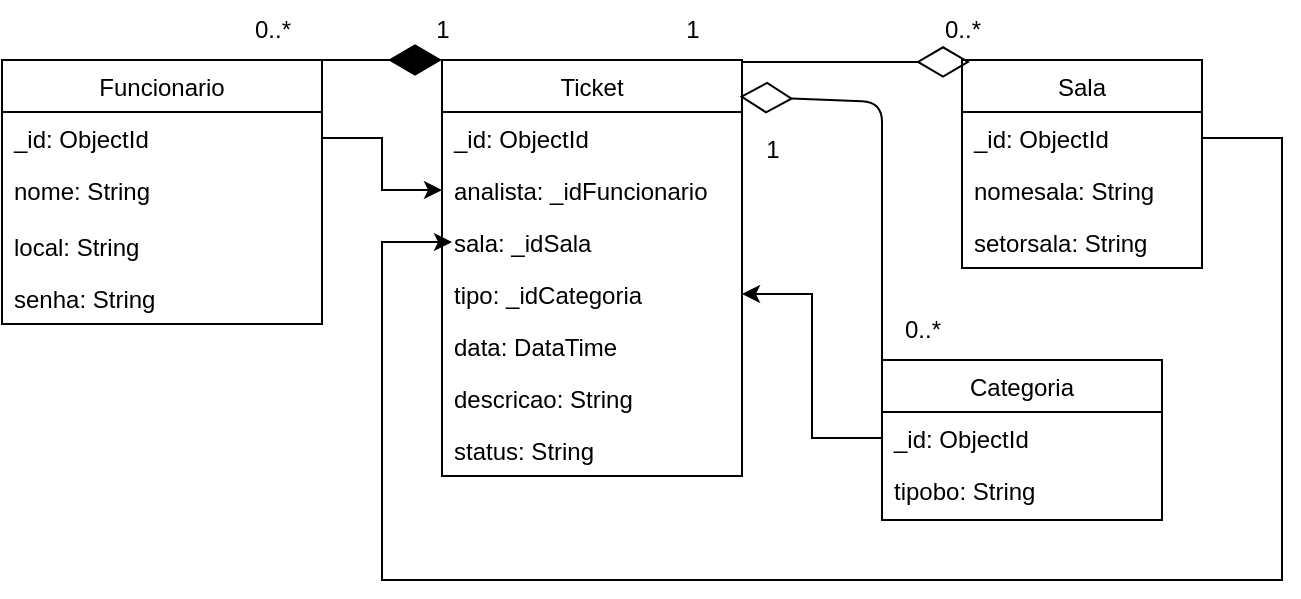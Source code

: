 <mxfile version="24.2.5" type="device">
  <diagram id="z1HYnriZMkcdqQTkhyPY" name="Page-1">
    <mxGraphModel dx="1120" dy="460" grid="1" gridSize="10" guides="1" tooltips="1" connect="1" arrows="1" fold="1" page="1" pageScale="1" pageWidth="850" pageHeight="1100" math="0" shadow="0">
      <root>
        <mxCell id="0" />
        <mxCell id="1" parent="0" />
        <mxCell id="2" value="Funcionario" style="swimlane;fontStyle=0;childLayout=stackLayout;horizontal=1;startSize=26;fillColor=none;horizontalStack=0;resizeParent=1;resizeParentMax=0;resizeLast=0;collapsible=1;marginBottom=0;" parent="1" vertex="1">
          <mxGeometry x="60" y="90" width="160" height="132" as="geometry" />
        </mxCell>
        <mxCell id="4" value="_id: ObjectId" style="text;strokeColor=none;fillColor=none;align=left;verticalAlign=top;spacingLeft=4;spacingRight=4;overflow=hidden;rotatable=0;points=[[0,0.5],[1,0.5]];portConstraint=eastwest;" parent="2" vertex="1">
          <mxGeometry y="26" width="160" height="26" as="geometry" />
        </mxCell>
        <mxCell id="5" value="nome: String" style="text;strokeColor=none;fillColor=none;align=left;verticalAlign=top;spacingLeft=4;spacingRight=4;overflow=hidden;rotatable=0;points=[[0,0.5],[1,0.5]];portConstraint=eastwest;" parent="2" vertex="1">
          <mxGeometry y="52" width="160" height="28" as="geometry" />
        </mxCell>
        <mxCell id="6" value="local: String" style="text;strokeColor=none;fillColor=none;align=left;verticalAlign=top;spacingLeft=4;spacingRight=4;overflow=hidden;rotatable=0;points=[[0,0.5],[1,0.5]];portConstraint=eastwest;" parent="2" vertex="1">
          <mxGeometry y="80" width="160" height="26" as="geometry" />
        </mxCell>
        <mxCell id="38K3C1xZ2s45HLlyxykF-46" value="senha: String" style="text;strokeColor=none;fillColor=none;align=left;verticalAlign=top;spacingLeft=4;spacingRight=4;overflow=hidden;rotatable=0;points=[[0,0.5],[1,0.5]];portConstraint=eastwest;" vertex="1" parent="2">
          <mxGeometry y="106" width="160" height="26" as="geometry" />
        </mxCell>
        <mxCell id="9" value="Sala" style="swimlane;fontStyle=0;childLayout=stackLayout;horizontal=1;startSize=26;fillColor=none;horizontalStack=0;resizeParent=1;resizeParentMax=0;resizeLast=0;collapsible=1;marginBottom=0;" parent="1" vertex="1">
          <mxGeometry x="540" y="90" width="120" height="104" as="geometry" />
        </mxCell>
        <mxCell id="10" value="_id: ObjectId" style="text;strokeColor=none;fillColor=none;align=left;verticalAlign=top;spacingLeft=4;spacingRight=4;overflow=hidden;rotatable=0;points=[[0,0.5],[1,0.5]];portConstraint=eastwest;" parent="9" vertex="1">
          <mxGeometry y="26" width="120" height="26" as="geometry" />
        </mxCell>
        <mxCell id="11" value="nomesala: String" style="text;strokeColor=none;fillColor=none;align=left;verticalAlign=top;spacingLeft=4;spacingRight=4;overflow=hidden;rotatable=0;points=[[0,0.5],[1,0.5]];portConstraint=eastwest;" parent="9" vertex="1">
          <mxGeometry y="52" width="120" height="26" as="geometry" />
        </mxCell>
        <mxCell id="12" value="setorsala: String" style="text;strokeColor=none;fillColor=none;align=left;verticalAlign=top;spacingLeft=4;spacingRight=4;overflow=hidden;rotatable=0;points=[[0,0.5],[1,0.5]];portConstraint=eastwest;" parent="9" vertex="1">
          <mxGeometry y="78" width="120" height="26" as="geometry" />
        </mxCell>
        <mxCell id="13" value="Ticket" style="swimlane;fontStyle=0;childLayout=stackLayout;horizontal=1;startSize=26;fillColor=none;horizontalStack=0;resizeParent=1;resizeParentMax=0;resizeLast=0;collapsible=1;marginBottom=0;" parent="1" vertex="1">
          <mxGeometry x="280" y="90" width="150" height="208" as="geometry" />
        </mxCell>
        <mxCell id="14" value="_id: ObjectId" style="text;strokeColor=none;fillColor=none;align=left;verticalAlign=top;spacingLeft=4;spacingRight=4;overflow=hidden;rotatable=0;points=[[0,0.5],[1,0.5]];portConstraint=eastwest;" parent="13" vertex="1">
          <mxGeometry y="26" width="150" height="26" as="geometry" />
        </mxCell>
        <mxCell id="29" value="analista: _idFuncionario" style="text;strokeColor=none;fillColor=none;align=left;verticalAlign=top;spacingLeft=4;spacingRight=4;overflow=hidden;rotatable=0;points=[[0,0.5],[1,0.5]];portConstraint=eastwest;" parent="13" vertex="1">
          <mxGeometry y="52" width="150" height="26" as="geometry" />
        </mxCell>
        <mxCell id="15" value="sala: _idSala" style="text;strokeColor=none;fillColor=none;align=left;verticalAlign=top;spacingLeft=4;spacingRight=4;overflow=hidden;rotatable=0;points=[[0,0.5],[1,0.5]];portConstraint=eastwest;" parent="13" vertex="1">
          <mxGeometry y="78" width="150" height="26" as="geometry" />
        </mxCell>
        <mxCell id="20" value="tipo: _idCategoria" style="text;strokeColor=none;fillColor=none;align=left;verticalAlign=top;spacingLeft=4;spacingRight=4;overflow=hidden;rotatable=0;points=[[0,0.5],[1,0.5]];portConstraint=eastwest;" parent="13" vertex="1">
          <mxGeometry y="104" width="150" height="26" as="geometry" />
        </mxCell>
        <mxCell id="19" value="data: DataTime" style="text;strokeColor=none;fillColor=none;align=left;verticalAlign=top;spacingLeft=4;spacingRight=4;overflow=hidden;rotatable=0;points=[[0,0.5],[1,0.5]];portConstraint=eastwest;" parent="13" vertex="1">
          <mxGeometry y="130" width="150" height="26" as="geometry" />
        </mxCell>
        <mxCell id="18" value="descricao: String" style="text;strokeColor=none;fillColor=none;align=left;verticalAlign=top;spacingLeft=4;spacingRight=4;overflow=hidden;rotatable=0;points=[[0,0.5],[1,0.5]];portConstraint=eastwest;" parent="13" vertex="1">
          <mxGeometry y="156" width="150" height="26" as="geometry" />
        </mxCell>
        <mxCell id="43" value="status: String" style="text;strokeColor=none;fillColor=none;align=left;verticalAlign=top;spacingLeft=4;spacingRight=4;overflow=hidden;rotatable=0;points=[[0,0.5],[1,0.5]];portConstraint=eastwest;" parent="13" vertex="1">
          <mxGeometry y="182" width="150" height="26" as="geometry" />
        </mxCell>
        <mxCell id="26" value="0..*" style="text;html=1;align=center;verticalAlign=middle;resizable=0;points=[];autosize=1;strokeColor=none;fillColor=none;" parent="1" vertex="1">
          <mxGeometry x="175" y="60" width="40" height="30" as="geometry" />
        </mxCell>
        <mxCell id="27" value="1" style="text;html=1;align=center;verticalAlign=middle;resizable=0;points=[];autosize=1;strokeColor=none;fillColor=none;" parent="1" vertex="1">
          <mxGeometry x="265" y="60" width="30" height="30" as="geometry" />
        </mxCell>
        <mxCell id="28" value="0..*" style="text;html=1;align=center;verticalAlign=middle;resizable=0;points=[];autosize=1;strokeColor=none;fillColor=none;" parent="1" vertex="1">
          <mxGeometry x="520" y="60" width="40" height="30" as="geometry" />
        </mxCell>
        <mxCell id="30" value="" style="endArrow=none;endFill=1;endSize=24;html=1;exitX=1;exitY=0;exitDx=0;exitDy=0;" parent="1" target="24" edge="1">
          <mxGeometry width="160" relative="1" as="geometry">
            <mxPoint x="400" y="90" as="sourcePoint" />
            <mxPoint x="480" y="90" as="targetPoint" />
          </mxGeometry>
        </mxCell>
        <mxCell id="24" value="1&lt;br&gt;" style="text;html=1;align=center;verticalAlign=middle;resizable=0;points=[];autosize=1;strokeColor=none;fillColor=none;" parent="1" vertex="1">
          <mxGeometry x="390" y="60" width="30" height="30" as="geometry" />
        </mxCell>
        <mxCell id="32" value="" style="endArrow=diamondThin;endFill=1;endSize=24;html=1;exitX=0.662;exitY=1;exitDx=0;exitDy=0;startArrow=none;exitPerimeter=0;" parent="1" source="26" edge="1">
          <mxGeometry width="160" relative="1" as="geometry">
            <mxPoint x="220" y="75" as="sourcePoint" />
            <mxPoint x="280" y="90" as="targetPoint" />
          </mxGeometry>
        </mxCell>
        <mxCell id="33" value="Categoria" style="swimlane;fontStyle=0;childLayout=stackLayout;horizontal=1;startSize=26;fillColor=none;horizontalStack=0;resizeParent=1;resizeParentMax=0;resizeLast=0;collapsible=1;marginBottom=0;" parent="1" vertex="1">
          <mxGeometry x="500" y="240" width="140" height="80" as="geometry" />
        </mxCell>
        <mxCell id="34" value="_id: ObjectId" style="text;strokeColor=none;fillColor=none;align=left;verticalAlign=top;spacingLeft=4;spacingRight=4;overflow=hidden;rotatable=0;points=[[0,0.5],[1,0.5]];portConstraint=eastwest;" parent="33" vertex="1">
          <mxGeometry y="26" width="140" height="26" as="geometry" />
        </mxCell>
        <mxCell id="35" value="tipobo: String" style="text;strokeColor=none;fillColor=none;align=left;verticalAlign=top;spacingLeft=4;spacingRight=4;overflow=hidden;rotatable=0;points=[[0,0.5],[1,0.5]];portConstraint=eastwest;" parent="33" vertex="1">
          <mxGeometry y="52" width="140" height="28" as="geometry" />
        </mxCell>
        <mxCell id="38" value="" style="endArrow=diamondThin;endFill=0;endSize=24;html=1;exitX=0;exitY=0;exitDx=0;exitDy=0;entryX=0.992;entryY=0.088;entryDx=0;entryDy=0;entryPerimeter=0;" parent="1" source="33" target="13" edge="1">
          <mxGeometry width="160" relative="1" as="geometry">
            <mxPoint x="580" y="220" as="sourcePoint" />
            <mxPoint x="410" y="110" as="targetPoint" />
            <Array as="points">
              <mxPoint x="500" y="111" />
            </Array>
          </mxGeometry>
        </mxCell>
        <mxCell id="39" value="1&lt;br&gt;" style="text;html=1;align=center;verticalAlign=middle;resizable=0;points=[];autosize=1;strokeColor=none;fillColor=none;" parent="1" vertex="1">
          <mxGeometry x="430" y="120" width="30" height="30" as="geometry" />
        </mxCell>
        <mxCell id="40" value="0..*" style="text;html=1;align=center;verticalAlign=middle;resizable=0;points=[];autosize=1;strokeColor=none;fillColor=none;" parent="1" vertex="1">
          <mxGeometry x="500" y="210" width="40" height="30" as="geometry" />
        </mxCell>
        <mxCell id="31" value="" style="endArrow=diamondThin;endFill=0;endSize=24;html=1;entryX=0.6;entryY=1.033;entryDx=0;entryDy=0;entryPerimeter=0;" parent="1" edge="1" target="28">
          <mxGeometry width="160" relative="1" as="geometry">
            <mxPoint x="430" y="91" as="sourcePoint" />
            <mxPoint x="560" y="90" as="targetPoint" />
            <Array as="points" />
          </mxGeometry>
        </mxCell>
        <mxCell id="38K3C1xZ2s45HLlyxykF-47" style="edgeStyle=orthogonalEdgeStyle;rounded=0;orthogonalLoop=1;jettySize=auto;html=1;exitX=1;exitY=0.5;exitDx=0;exitDy=0;" edge="1" parent="1" source="4" target="29">
          <mxGeometry relative="1" as="geometry" />
        </mxCell>
        <mxCell id="38K3C1xZ2s45HLlyxykF-48" style="edgeStyle=orthogonalEdgeStyle;rounded=0;orthogonalLoop=1;jettySize=auto;html=1;exitX=0;exitY=0.5;exitDx=0;exitDy=0;entryX=1;entryY=0.5;entryDx=0;entryDy=0;" edge="1" parent="1" source="34" target="20">
          <mxGeometry relative="1" as="geometry" />
        </mxCell>
        <mxCell id="38K3C1xZ2s45HLlyxykF-49" style="edgeStyle=orthogonalEdgeStyle;rounded=0;orthogonalLoop=1;jettySize=auto;html=1;entryX=0;entryY=0.5;entryDx=0;entryDy=0;exitX=1;exitY=0.5;exitDx=0;exitDy=0;" edge="1" parent="1" source="10">
          <mxGeometry relative="1" as="geometry">
            <mxPoint x="680" y="130" as="sourcePoint" />
            <mxPoint x="285" y="181" as="targetPoint" />
            <Array as="points">
              <mxPoint x="700" y="129" />
              <mxPoint x="700" y="350" />
              <mxPoint x="250" y="350" />
              <mxPoint x="250" y="181" />
            </Array>
          </mxGeometry>
        </mxCell>
      </root>
    </mxGraphModel>
  </diagram>
</mxfile>
